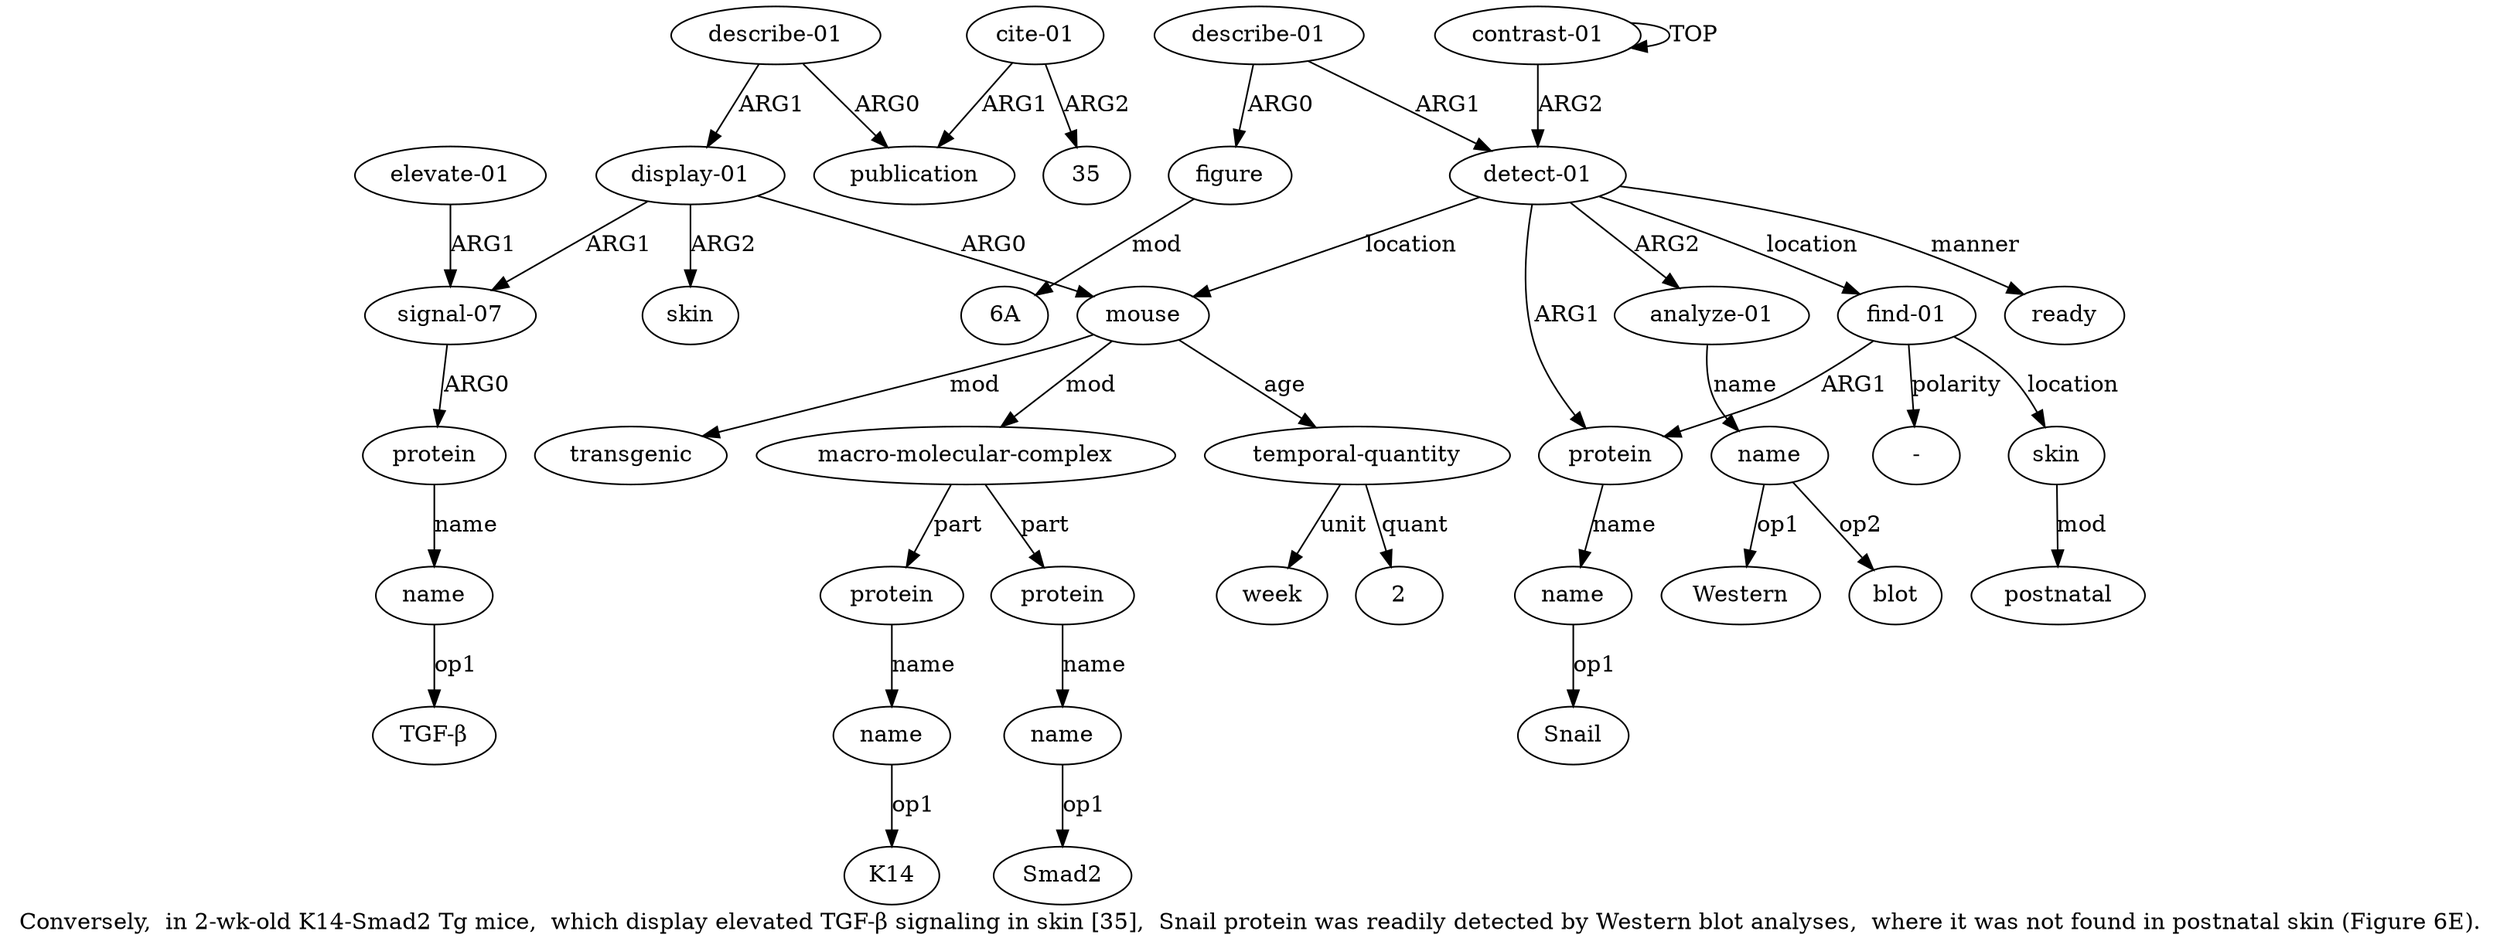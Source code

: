 digraph  {
	graph [label="Conversely,  in 2-wk-old K14-Smad2 Tg mice,  which display elevated TGF-β signaling in skin [35],  Snail protein was readily detected \
by Western blot analyses,  where it was not found in postnatal skin (Figure 6E)."];
	node [label="\N"];
	a20	 [color=black,
		gold_ind=20,
		gold_label=name,
		label=name,
		test_ind=20,
		test_label=name];
	"a20 Smad2"	 [color=black,
		gold_ind=-1,
		gold_label=Smad2,
		label=Smad2,
		test_ind=-1,
		test_label=Smad2];
	a20 -> "a20 Smad2" [key=0,
	color=black,
	gold_label=op1,
	label=op1,
	test_label=op1];
a21 [color=black,
	gold_ind=21,
	gold_label="display-01",
	label="display-01",
	test_ind=21,
	test_label="display-01"];
a22 [color=black,
	gold_ind=22,
	gold_label="signal-07",
	label="signal-07",
	test_ind=22,
	test_label="signal-07"];
a21 -> a22 [key=0,
color=black,
gold_label=ARG1,
label=ARG1,
test_label=ARG1];
a26 [color=black,
gold_ind=26,
gold_label=skin,
label=skin,
test_ind=26,
test_label=skin];
a21 -> a26 [key=0,
color=black,
gold_label=ARG2,
label=ARG2,
test_label=ARG2];
a12 [color=black,
gold_ind=12,
gold_label=mouse,
label=mouse,
test_ind=12,
test_label=mouse];
a21 -> a12 [key=0,
color=black,
gold_label=ARG0,
label=ARG0,
test_label=ARG0];
a23 [color=black,
gold_ind=23,
gold_label=protein,
label=protein,
test_ind=23,
test_label=protein];
a22 -> a23 [key=0,
color=black,
gold_label=ARG0,
label=ARG0,
test_label=ARG0];
a24 [color=black,
gold_ind=24,
gold_label=name,
label=name,
test_ind=24,
test_label=name];
a23 -> a24 [key=0,
color=black,
gold_label=name,
label=name,
test_label=name];
"a24 TGF-β" [color=black,
gold_ind=-1,
gold_label="TGF-β",
label="TGF-β",
test_ind=-1,
test_label="TGF-β"];
a24 -> "a24 TGF-β" [key=0,
color=black,
gold_label=op1,
label=op1,
test_label=op1];
a25 [color=black,
gold_ind=25,
gold_label="elevate-01",
label="elevate-01",
test_ind=25,
test_label="elevate-01"];
a25 -> a22 [key=0,
color=black,
gold_label=ARG1,
label=ARG1,
test_label=ARG1];
a27 [color=black,
gold_ind=27,
gold_label="describe-01",
label="describe-01",
test_ind=27,
test_label="describe-01"];
a27 -> a21 [key=0,
color=black,
gold_label=ARG1,
label=ARG1,
test_label=ARG1];
a28 [color=black,
gold_ind=28,
gold_label=publication,
label=publication,
test_ind=28,
test_label=publication];
a27 -> a28 [key=0,
color=black,
gold_label=ARG0,
label=ARG0,
test_label=ARG0];
a29 [color=black,
gold_ind=29,
gold_label="cite-01",
label="cite-01",
test_ind=29,
test_label="cite-01"];
a29 -> a28 [key=0,
color=black,
gold_label=ARG1,
label=ARG1,
test_label=ARG1];
"a29 35" [color=black,
gold_ind=-1,
gold_label=35,
label=35,
test_ind=-1,
test_label=35];
a29 -> "a29 35" [key=0,
color=black,
gold_label=ARG2,
label=ARG2,
test_label=ARG2];
"a5 Western" [color=black,
gold_ind=-1,
gold_label=Western,
label=Western,
test_ind=-1,
test_label=Western];
"a18 K14" [color=black,
gold_ind=-1,
gold_label=K14,
label=K14,
test_ind=-1,
test_label=K14];
"a3 Snail" [color=black,
gold_ind=-1,
gold_label=Snail,
label=Snail,
test_ind=-1,
test_label=Snail];
"a11 6A" [color=black,
gold_ind=-1,
gold_label="6A",
label="6A",
test_ind=-1,
test_label="6A"];
"a7 -" [color=black,
gold_ind=-1,
gold_label="-",
label="-",
test_ind=-1,
test_label="-"];
a15 [color=black,
gold_ind=15,
gold_label=transgenic,
label=transgenic,
test_ind=15,
test_label=transgenic];
a14 [color=black,
gold_ind=14,
gold_label=week,
label=week,
test_ind=14,
test_label=week];
a17 [color=black,
gold_ind=17,
gold_label=protein,
label=protein,
test_ind=17,
test_label=protein];
a18 [color=black,
gold_ind=18,
gold_label=name,
label=name,
test_ind=18,
test_label=name];
a17 -> a18 [key=0,
color=black,
gold_label=name,
label=name,
test_label=name];
a16 [color=black,
gold_ind=16,
gold_label="macro-molecular-complex",
label="macro-molecular-complex",
test_ind=16,
test_label="macro-molecular-complex"];
a16 -> a17 [key=0,
color=black,
gold_label=part,
label=part,
test_label=part];
a19 [color=black,
gold_ind=19,
gold_label=protein,
label=protein,
test_ind=19,
test_label=protein];
a16 -> a19 [key=0,
color=black,
gold_label=part,
label=part,
test_label=part];
a11 [color=black,
gold_ind=11,
gold_label=figure,
label=figure,
test_ind=11,
test_label=figure];
a11 -> "a11 6A" [key=0,
color=black,
gold_label=mod,
label=mod,
test_label=mod];
a10 [color=black,
gold_ind=10,
gold_label="describe-01",
label="describe-01",
test_ind=10,
test_label="describe-01"];
a10 -> a11 [key=0,
color=black,
gold_label=ARG0,
label=ARG0,
test_label=ARG0];
a1 [color=black,
gold_ind=1,
gold_label="detect-01",
label="detect-01",
test_ind=1,
test_label="detect-01"];
a10 -> a1 [key=0,
color=black,
gold_label=ARG1,
label=ARG1,
test_label=ARG1];
a13 [color=black,
gold_ind=13,
gold_label="temporal-quantity",
label="temporal-quantity",
test_ind=13,
test_label="temporal-quantity"];
a13 -> a14 [key=0,
color=black,
gold_label=unit,
label=unit,
test_label=unit];
"a13 2" [color=black,
gold_ind=-1,
gold_label=2,
label=2,
test_ind=-1,
test_label=2];
a13 -> "a13 2" [key=0,
color=black,
gold_label=quant,
label=quant,
test_label=quant];
a12 -> a15 [key=0,
color=black,
gold_label=mod,
label=mod,
test_label=mod];
a12 -> a16 [key=0,
color=black,
gold_label=mod,
label=mod,
test_label=mod];
a12 -> a13 [key=0,
color=black,
gold_label=age,
label=age,
test_label=age];
a19 -> a20 [key=0,
color=black,
gold_label=name,
label=name,
test_label=name];
a18 -> "a18 K14" [key=0,
color=black,
gold_label=op1,
label=op1,
test_label=op1];
a1 -> a12 [key=0,
color=black,
gold_label=location,
label=location,
test_label=location];
a2 [color=black,
gold_ind=2,
gold_label=protein,
label=protein,
test_ind=2,
test_label=protein];
a1 -> a2 [key=0,
color=black,
gold_label=ARG1,
label=ARG1,
test_label=ARG1];
a4 [color=black,
gold_ind=4,
gold_label="analyze-01",
label="analyze-01",
test_ind=4,
test_label="analyze-01"];
a1 -> a4 [key=0,
color=black,
gold_label=ARG2,
label=ARG2,
test_label=ARG2];
a7 [color=black,
gold_ind=7,
gold_label="find-01",
label="find-01",
test_ind=7,
test_label="find-01"];
a1 -> a7 [key=0,
color=black,
gold_label=location,
label=location,
test_label=location];
a6 [color=black,
gold_ind=6,
gold_label=ready,
label=ready,
test_ind=6,
test_label=ready];
a1 -> a6 [key=0,
color=black,
gold_label=manner,
label=manner,
test_label=manner];
a0 [color=black,
gold_ind=0,
gold_label="contrast-01",
label="contrast-01",
test_ind=0,
test_label="contrast-01"];
a0 -> a1 [key=0,
color=black,
gold_label=ARG2,
label=ARG2,
test_label=ARG2];
a0 -> a0 [key=0,
color=black,
gold_label=TOP,
label=TOP,
test_label=TOP];
a3 [color=black,
gold_ind=3,
gold_label=name,
label=name,
test_ind=3,
test_label=name];
a3 -> "a3 Snail" [key=0,
color=black,
gold_label=op1,
label=op1,
test_label=op1];
a2 -> a3 [key=0,
color=black,
gold_label=name,
label=name,
test_label=name];
a5 [color=black,
gold_ind=5,
gold_label=name,
label=name,
test_ind=5,
test_label=name];
a5 -> "a5 Western" [key=0,
color=black,
gold_label=op1,
label=op1,
test_label=op1];
"a5 blot" [color=black,
gold_ind=-1,
gold_label=blot,
label=blot,
test_ind=-1,
test_label=blot];
a5 -> "a5 blot" [key=0,
color=black,
gold_label=op2,
label=op2,
test_label=op2];
a4 -> a5 [key=0,
color=black,
gold_label=name,
label=name,
test_label=name];
a7 -> "a7 -" [key=0,
color=black,
gold_label=polarity,
label=polarity,
test_label=polarity];
a7 -> a2 [key=0,
color=black,
gold_label=ARG1,
label=ARG1,
test_label=ARG1];
a8 [color=black,
gold_ind=8,
gold_label=skin,
label=skin,
test_ind=8,
test_label=skin];
a7 -> a8 [key=0,
color=black,
gold_label=location,
label=location,
test_label=location];
a9 [color=black,
gold_ind=9,
gold_label=postnatal,
label=postnatal,
test_ind=9,
test_label=postnatal];
a8 -> a9 [key=0,
color=black,
gold_label=mod,
label=mod,
test_label=mod];
}
